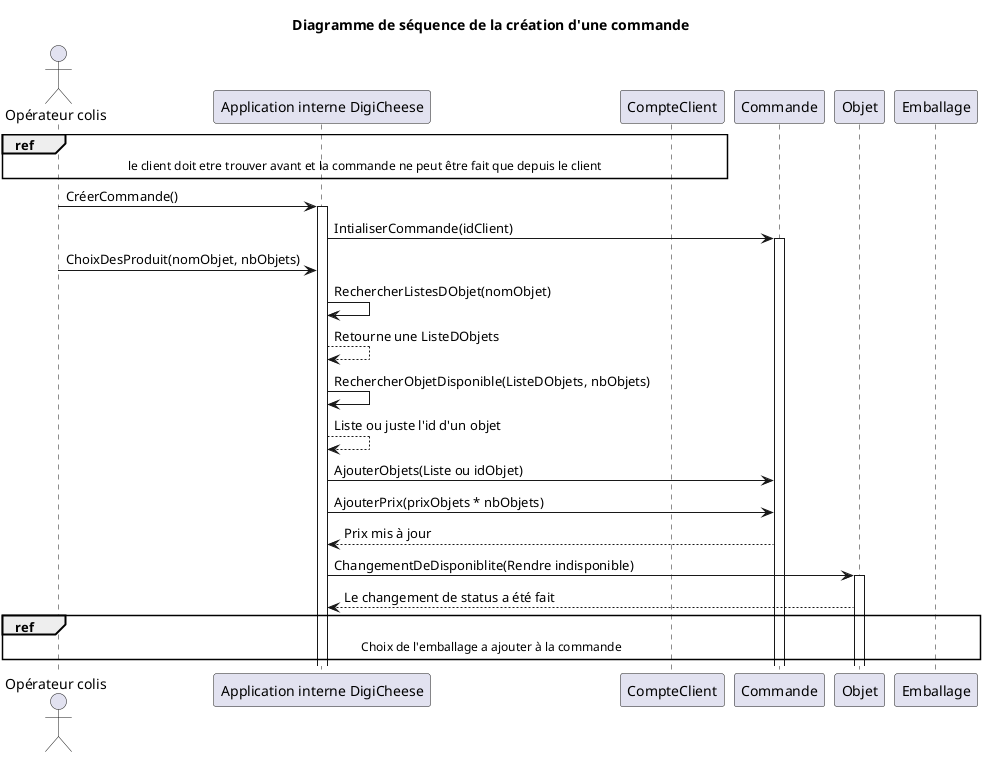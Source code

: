 @startuml Diagramme de séquence de la création d'une commande

actor "Opérateur colis"

participant "Application interne DigiCheese"

ref over "Opérateur colis", "Application interne DigiCheese", CompteClient : le client doit etre trouver avant et la commande ne peut être fait que depuis le client

"Opérateur colis" -> "Application interne DigiCheese" : CréerCommande()
activate "Application interne DigiCheese"

"Application interne DigiCheese" -> Commande : IntialiserCommande(idClient)
activate Commande 

'Commande -> Client : DemandeID()
'Client --> Commande : RetourneID

'Commande -> "Application interne DigiCheese" : DemanderDonner()
'"Application interne DigiCheese" -> "Opérateur colis" : RentrerInformationCommande()

"Opérateur colis" -> "Application interne DigiCheese" : ChoixDesProduit(nomObjet, nbObjets)
"Application interne DigiCheese" -> "Application interne DigiCheese" : RechercherListesDObjet(nomObjet)
"Application interne DigiCheese" --> "Application interne DigiCheese" : Retourne une ListeDObjets
"Application interne DigiCheese" -> "Application interne DigiCheese" : RechercherObjetDisponible(ListeDObjets, nbObjets)
"Application interne DigiCheese" --> "Application interne DigiCheese" : Liste ou juste l'id d'un objet
"Application interne DigiCheese" -> Commande : AjouterObjets(Liste ou idObjet)

"Application interne DigiCheese" -> Commande : AjouterPrix(prixObjets * nbObjets)
Commande --> "Application interne DigiCheese" : Prix mis à jour

"Application interne DigiCheese" -> Objet : ChangementDeDisponiblite(Rendre indisponible)
activate Objet

Objet --> "Application interne DigiCheese" : Le changement de status a été fait

ref over "Opérateur colis", "Application interne DigiCheese", Commande, Emballage : Choix de l'emballage a ajouter à la commande

title Diagramme de séquence de la création d'une commande
@enduml